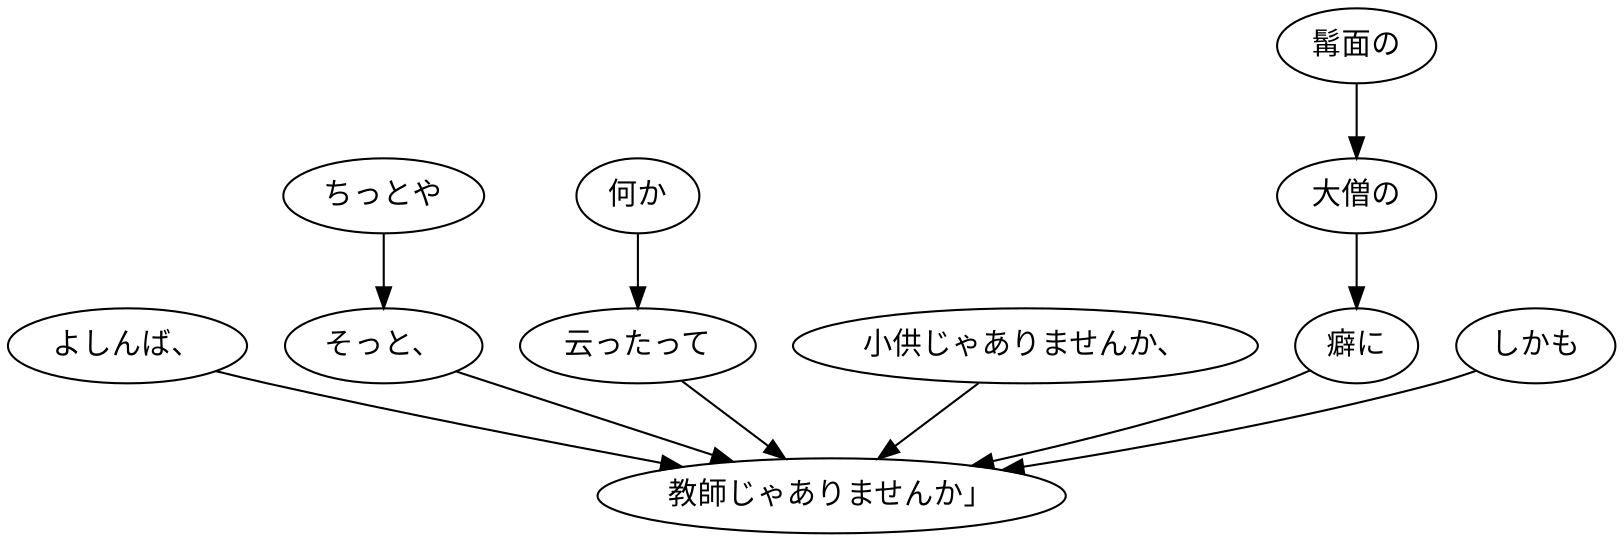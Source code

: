 digraph graph2119 {
	node0 [label="よしんば、"];
	node1 [label="ちっとや"];
	node2 [label="そっと、"];
	node3 [label="何か"];
	node4 [label="云ったって"];
	node5 [label="小供じゃありませんか、"];
	node6 [label="髯面の"];
	node7 [label="大僧の"];
	node8 [label="癖に"];
	node9 [label="しかも"];
	node10 [label="教師じゃありませんか」"];
	node0 -> node10;
	node1 -> node2;
	node2 -> node10;
	node3 -> node4;
	node4 -> node10;
	node5 -> node10;
	node6 -> node7;
	node7 -> node8;
	node8 -> node10;
	node9 -> node10;
}
